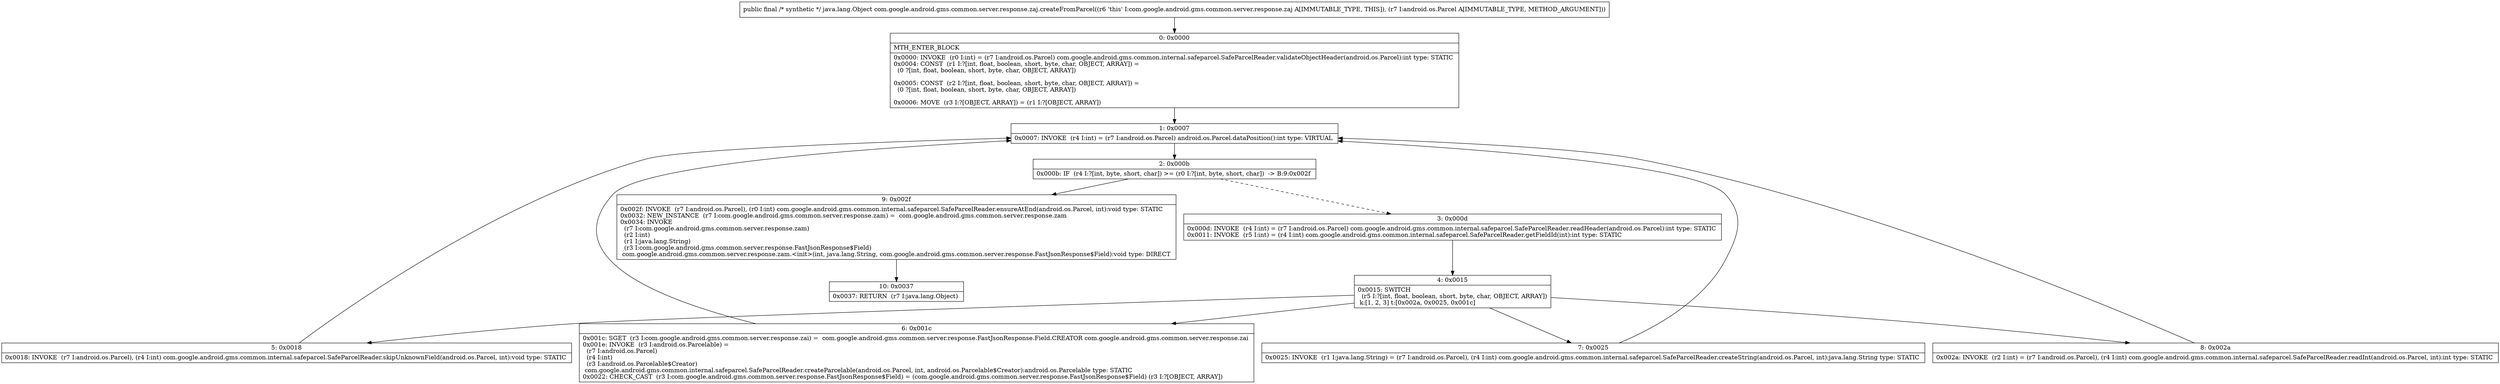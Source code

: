 digraph "CFG forcom.google.android.gms.common.server.response.zaj.createFromParcel(Landroid\/os\/Parcel;)Ljava\/lang\/Object;" {
Node_0 [shape=record,label="{0\:\ 0x0000|MTH_ENTER_BLOCK\l|0x0000: INVOKE  (r0 I:int) = (r7 I:android.os.Parcel) com.google.android.gms.common.internal.safeparcel.SafeParcelReader.validateObjectHeader(android.os.Parcel):int type: STATIC \l0x0004: CONST  (r1 I:?[int, float, boolean, short, byte, char, OBJECT, ARRAY]) = \l  (0 ?[int, float, boolean, short, byte, char, OBJECT, ARRAY])\l \l0x0005: CONST  (r2 I:?[int, float, boolean, short, byte, char, OBJECT, ARRAY]) = \l  (0 ?[int, float, boolean, short, byte, char, OBJECT, ARRAY])\l \l0x0006: MOVE  (r3 I:?[OBJECT, ARRAY]) = (r1 I:?[OBJECT, ARRAY]) \l}"];
Node_1 [shape=record,label="{1\:\ 0x0007|0x0007: INVOKE  (r4 I:int) = (r7 I:android.os.Parcel) android.os.Parcel.dataPosition():int type: VIRTUAL \l}"];
Node_2 [shape=record,label="{2\:\ 0x000b|0x000b: IF  (r4 I:?[int, byte, short, char]) \>= (r0 I:?[int, byte, short, char])  \-\> B:9:0x002f \l}"];
Node_3 [shape=record,label="{3\:\ 0x000d|0x000d: INVOKE  (r4 I:int) = (r7 I:android.os.Parcel) com.google.android.gms.common.internal.safeparcel.SafeParcelReader.readHeader(android.os.Parcel):int type: STATIC \l0x0011: INVOKE  (r5 I:int) = (r4 I:int) com.google.android.gms.common.internal.safeparcel.SafeParcelReader.getFieldId(int):int type: STATIC \l}"];
Node_4 [shape=record,label="{4\:\ 0x0015|0x0015: SWITCH  \l  (r5 I:?[int, float, boolean, short, byte, char, OBJECT, ARRAY])\l k:[1, 2, 3] t:[0x002a, 0x0025, 0x001c] \l}"];
Node_5 [shape=record,label="{5\:\ 0x0018|0x0018: INVOKE  (r7 I:android.os.Parcel), (r4 I:int) com.google.android.gms.common.internal.safeparcel.SafeParcelReader.skipUnknownField(android.os.Parcel, int):void type: STATIC \l}"];
Node_6 [shape=record,label="{6\:\ 0x001c|0x001c: SGET  (r3 I:com.google.android.gms.common.server.response.zai) =  com.google.android.gms.common.server.response.FastJsonResponse.Field.CREATOR com.google.android.gms.common.server.response.zai \l0x001e: INVOKE  (r3 I:android.os.Parcelable) = \l  (r7 I:android.os.Parcel)\l  (r4 I:int)\l  (r3 I:android.os.Parcelable$Creator)\l com.google.android.gms.common.internal.safeparcel.SafeParcelReader.createParcelable(android.os.Parcel, int, android.os.Parcelable$Creator):android.os.Parcelable type: STATIC \l0x0022: CHECK_CAST  (r3 I:com.google.android.gms.common.server.response.FastJsonResponse$Field) = (com.google.android.gms.common.server.response.FastJsonResponse$Field) (r3 I:?[OBJECT, ARRAY]) \l}"];
Node_7 [shape=record,label="{7\:\ 0x0025|0x0025: INVOKE  (r1 I:java.lang.String) = (r7 I:android.os.Parcel), (r4 I:int) com.google.android.gms.common.internal.safeparcel.SafeParcelReader.createString(android.os.Parcel, int):java.lang.String type: STATIC \l}"];
Node_8 [shape=record,label="{8\:\ 0x002a|0x002a: INVOKE  (r2 I:int) = (r7 I:android.os.Parcel), (r4 I:int) com.google.android.gms.common.internal.safeparcel.SafeParcelReader.readInt(android.os.Parcel, int):int type: STATIC \l}"];
Node_9 [shape=record,label="{9\:\ 0x002f|0x002f: INVOKE  (r7 I:android.os.Parcel), (r0 I:int) com.google.android.gms.common.internal.safeparcel.SafeParcelReader.ensureAtEnd(android.os.Parcel, int):void type: STATIC \l0x0032: NEW_INSTANCE  (r7 I:com.google.android.gms.common.server.response.zam) =  com.google.android.gms.common.server.response.zam \l0x0034: INVOKE  \l  (r7 I:com.google.android.gms.common.server.response.zam)\l  (r2 I:int)\l  (r1 I:java.lang.String)\l  (r3 I:com.google.android.gms.common.server.response.FastJsonResponse$Field)\l com.google.android.gms.common.server.response.zam.\<init\>(int, java.lang.String, com.google.android.gms.common.server.response.FastJsonResponse$Field):void type: DIRECT \l}"];
Node_10 [shape=record,label="{10\:\ 0x0037|0x0037: RETURN  (r7 I:java.lang.Object) \l}"];
MethodNode[shape=record,label="{public final \/* synthetic *\/ java.lang.Object com.google.android.gms.common.server.response.zaj.createFromParcel((r6 'this' I:com.google.android.gms.common.server.response.zaj A[IMMUTABLE_TYPE, THIS]), (r7 I:android.os.Parcel A[IMMUTABLE_TYPE, METHOD_ARGUMENT])) }"];
MethodNode -> Node_0;
Node_0 -> Node_1;
Node_1 -> Node_2;
Node_2 -> Node_3[style=dashed];
Node_2 -> Node_9;
Node_3 -> Node_4;
Node_4 -> Node_5;
Node_4 -> Node_6;
Node_4 -> Node_7;
Node_4 -> Node_8;
Node_5 -> Node_1;
Node_6 -> Node_1;
Node_7 -> Node_1;
Node_8 -> Node_1;
Node_9 -> Node_10;
}

